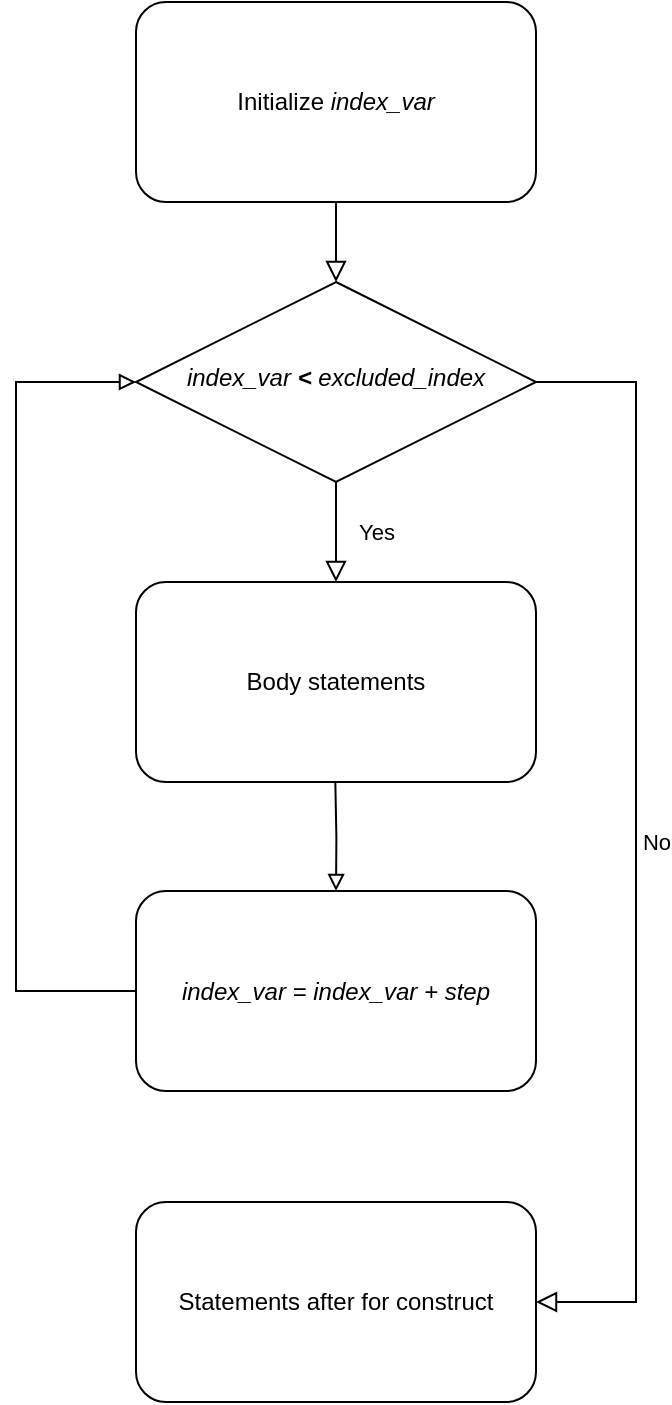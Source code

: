 <mxfile version="20.2.8" type="device"><diagram id="C5RBs43oDa-KdzZeNtuy" name="Page-1"><mxGraphModel dx="1185" dy="585" grid="1" gridSize="10" guides="1" tooltips="1" connect="1" arrows="1" fold="1" page="1" pageScale="1" pageWidth="827" pageHeight="1169" math="0" shadow="0"><root><mxCell id="WIyWlLk6GJQsqaUBKTNV-0"/><mxCell id="WIyWlLk6GJQsqaUBKTNV-1" parent="WIyWlLk6GJQsqaUBKTNV-0"/><mxCell id="WIyWlLk6GJQsqaUBKTNV-2" value="" style="rounded=0;html=1;jettySize=auto;orthogonalLoop=1;fontSize=11;endArrow=block;endFill=0;endSize=8;strokeWidth=1;shadow=0;labelBackgroundColor=none;edgeStyle=orthogonalEdgeStyle;" parent="WIyWlLk6GJQsqaUBKTNV-1" source="WIyWlLk6GJQsqaUBKTNV-3" target="WIyWlLk6GJQsqaUBKTNV-6" edge="1"><mxGeometry relative="1" as="geometry"/></mxCell><mxCell id="WIyWlLk6GJQsqaUBKTNV-3" value="Initialize &lt;i&gt;index_var&lt;/i&gt;" style="rounded=1;whiteSpace=wrap;html=1;fontSize=12;glass=0;strokeWidth=1;shadow=0;" parent="WIyWlLk6GJQsqaUBKTNV-1" vertex="1"><mxGeometry x="70" y="10" width="200" height="100" as="geometry"/></mxCell><mxCell id="WIyWlLk6GJQsqaUBKTNV-4" value="Yes" style="rounded=0;html=1;jettySize=auto;orthogonalLoop=1;fontSize=11;endArrow=block;endFill=0;endSize=8;strokeWidth=1;shadow=0;labelBackgroundColor=none;edgeStyle=orthogonalEdgeStyle;" parent="WIyWlLk6GJQsqaUBKTNV-1" source="WIyWlLk6GJQsqaUBKTNV-6" edge="1"><mxGeometry y="20" relative="1" as="geometry"><mxPoint as="offset"/><mxPoint x="170" y="300" as="targetPoint"/></mxGeometry></mxCell><mxCell id="WIyWlLk6GJQsqaUBKTNV-5" value="No" style="edgeStyle=orthogonalEdgeStyle;rounded=0;html=1;jettySize=auto;orthogonalLoop=1;fontSize=11;endArrow=block;endFill=0;endSize=8;strokeWidth=1;shadow=0;labelBackgroundColor=none;entryX=1;entryY=0.5;entryDx=0;entryDy=0;" parent="WIyWlLk6GJQsqaUBKTNV-1" source="WIyWlLk6GJQsqaUBKTNV-6" target="ZRIjXgzmVYVKVFs9tz5L-6" edge="1"><mxGeometry y="10" relative="1" as="geometry"><mxPoint as="offset"/><mxPoint x="340" y="200" as="targetPoint"/><Array as="points"><mxPoint x="320" y="200"/><mxPoint x="320" y="660"/></Array></mxGeometry></mxCell><mxCell id="WIyWlLk6GJQsqaUBKTNV-6" value="&lt;i&gt;index_var &lt;/i&gt;&lt;b style=&quot;font-style: italic;&quot;&gt;&amp;lt;&lt;/b&gt;&lt;span style=&quot;font-style: italic;&quot;&gt;&amp;nbsp;excluded_index&lt;/span&gt;" style="rhombus;whiteSpace=wrap;html=1;shadow=0;fontFamily=Helvetica;fontSize=12;align=center;strokeWidth=1;spacing=6;spacingTop=-4;" parent="WIyWlLk6GJQsqaUBKTNV-1" vertex="1"><mxGeometry x="70" y="150" width="200" height="100" as="geometry"/></mxCell><mxCell id="ZRIjXgzmVYVKVFs9tz5L-0" value="Body statements" style="rounded=1;whiteSpace=wrap;html=1;" vertex="1" parent="WIyWlLk6GJQsqaUBKTNV-1"><mxGeometry x="70" y="300" width="200" height="100" as="geometry"/></mxCell><mxCell id="ZRIjXgzmVYVKVFs9tz5L-3" value="" style="endArrow=block;html=1;rounded=0;edgeStyle=orthogonalEdgeStyle;endFill=0;entryX=0.5;entryY=0;entryDx=0;entryDy=0;" edge="1" parent="WIyWlLk6GJQsqaUBKTNV-1" target="ZRIjXgzmVYVKVFs9tz5L-4"><mxGeometry width="50" height="50" relative="1" as="geometry"><mxPoint x="169.66" y="400" as="sourcePoint"/><mxPoint x="170" y="440" as="targetPoint"/><Array as="points"/></mxGeometry></mxCell><mxCell id="ZRIjXgzmVYVKVFs9tz5L-5" style="edgeStyle=orthogonalEdgeStyle;rounded=0;orthogonalLoop=1;jettySize=auto;html=1;exitX=0;exitY=0.5;exitDx=0;exitDy=0;endArrow=block;endFill=0;entryX=0;entryY=0.5;entryDx=0;entryDy=0;" edge="1" parent="WIyWlLk6GJQsqaUBKTNV-1" source="ZRIjXgzmVYVKVFs9tz5L-4" target="WIyWlLk6GJQsqaUBKTNV-6"><mxGeometry relative="1" as="geometry"><mxPoint x="50" y="160" as="targetPoint"/><Array as="points"><mxPoint x="10" y="505"/><mxPoint x="10" y="200"/></Array></mxGeometry></mxCell><mxCell id="ZRIjXgzmVYVKVFs9tz5L-4" value="&lt;i&gt;index_var = index_var + step&lt;/i&gt;" style="rounded=1;whiteSpace=wrap;html=1;" vertex="1" parent="WIyWlLk6GJQsqaUBKTNV-1"><mxGeometry x="70" y="454.5" width="200" height="100" as="geometry"/></mxCell><mxCell id="ZRIjXgzmVYVKVFs9tz5L-6" value="Statements after for construct" style="rounded=1;whiteSpace=wrap;html=1;" vertex="1" parent="WIyWlLk6GJQsqaUBKTNV-1"><mxGeometry x="70" y="610" width="200" height="100" as="geometry"/></mxCell></root></mxGraphModel></diagram></mxfile>